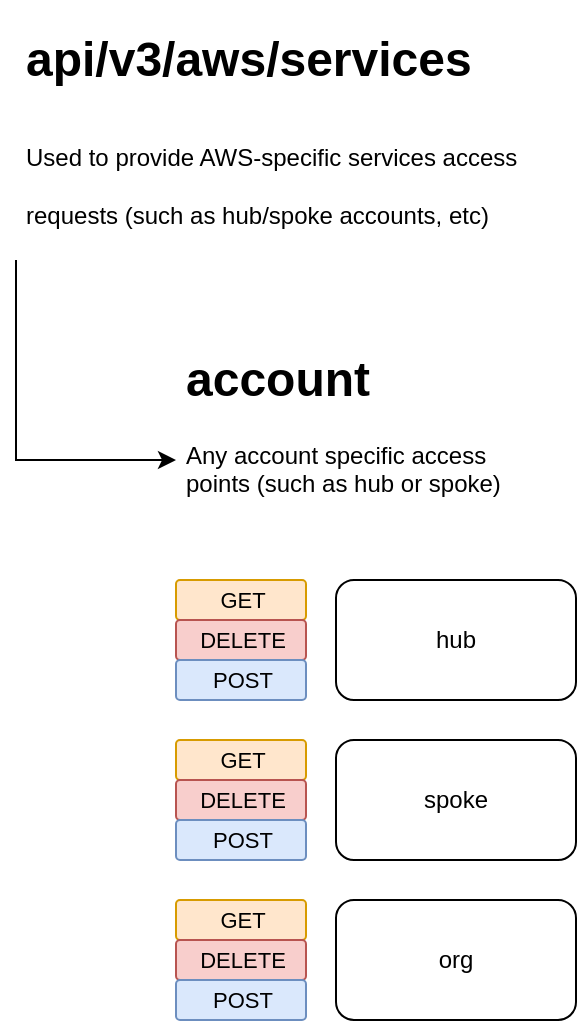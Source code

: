 <mxfile version="16.5.1" type="device" pages="2"><diagram id="aBAOTCT20ubYPuXhHohF" name="Account"><mxGraphModel dx="1102" dy="1025" grid="1" gridSize="10" guides="1" tooltips="1" connect="1" arrows="1" fold="1" page="1" pageScale="1" pageWidth="850" pageHeight="1100" math="0" shadow="0"><root><mxCell id="0"/><mxCell id="1" parent="0"/><mxCell id="qR4ugjnCy4-CtrwWdEsx-12" style="edgeStyle=orthogonalEdgeStyle;rounded=0;orthogonalLoop=1;jettySize=auto;html=1;exitX=0;exitY=1;exitDx=0;exitDy=0;entryX=0;entryY=0.5;entryDx=0;entryDy=0;" edge="1" parent="1" source="qR4ugjnCy4-CtrwWdEsx-8" target="qR4ugjnCy4-CtrwWdEsx-9"><mxGeometry relative="1" as="geometry"/></mxCell><mxCell id="qR4ugjnCy4-CtrwWdEsx-8" value="&lt;h1&gt;&lt;span&gt;api/v3/aws/services&lt;/span&gt;&lt;/h1&gt;&lt;h1&gt;&lt;span style=&quot;font-size: 12px ; font-weight: 400&quot;&gt;Used to provide AWS-specific services access requests (such as hub/spoke accounts, etc)&lt;/span&gt;&lt;/h1&gt;" style="text;html=1;strokeColor=none;fillColor=none;spacing=5;spacingTop=-20;whiteSpace=wrap;overflow=hidden;rounded=0;" vertex="1" parent="1"><mxGeometry x="40" y="40" width="270" height="120" as="geometry"/></mxCell><mxCell id="qR4ugjnCy4-CtrwWdEsx-9" value="&lt;h1&gt;account&lt;/h1&gt;&lt;p&gt;Any account specific access points (such as hub or spoke)&lt;/p&gt;" style="text;html=1;strokeColor=none;fillColor=none;spacing=5;spacingTop=-20;whiteSpace=wrap;overflow=hidden;rounded=0;" vertex="1" parent="1"><mxGeometry x="120" y="200" width="190" height="120" as="geometry"/></mxCell><mxCell id="qR4ugjnCy4-CtrwWdEsx-10" value="hub" style="rounded=1;whiteSpace=wrap;html=1;" vertex="1" parent="1"><mxGeometry x="200" y="320" width="120" height="60" as="geometry"/></mxCell><mxCell id="qR4ugjnCy4-CtrwWdEsx-11" value="GET" style="rounded=1;arcSize=10;fillColor=#ffe6cc;strokeColor=#d79b00;html=1;fontSize=11;align=center;fontStyle=0;fontSize=11;sketch=0;" vertex="1" parent="1"><mxGeometry x="120" y="320" width="65" height="20" as="geometry"/></mxCell><mxCell id="qR4ugjnCy4-CtrwWdEsx-13" value="spoke" style="rounded=1;whiteSpace=wrap;html=1;" vertex="1" parent="1"><mxGeometry x="200" y="400" width="120" height="60" as="geometry"/></mxCell><mxCell id="qR4ugjnCy4-CtrwWdEsx-16" value="DELETE" style="rounded=1;arcSize=10;fillColor=#f8cecc;strokeColor=#b85450;html=1;fontSize=11;align=center;fontStyle=0;fontSize=11;sketch=0;" vertex="1" parent="1"><mxGeometry x="120" y="340" width="65" height="20" as="geometry"/></mxCell><mxCell id="qR4ugjnCy4-CtrwWdEsx-17" value="POST" style="rounded=1;arcSize=10;fillColor=#dae8fc;strokeColor=#6c8ebf;html=1;fontSize=11;align=center;fontStyle=0;fontSize=11;sketch=0;" vertex="1" parent="1"><mxGeometry x="120" y="360" width="65" height="20" as="geometry"/></mxCell><mxCell id="qR4ugjnCy4-CtrwWdEsx-18" value="GET" style="rounded=1;arcSize=10;fillColor=#ffe6cc;strokeColor=#d79b00;html=1;fontSize=11;align=center;fontStyle=0;fontSize=11;sketch=0;" vertex="1" parent="1"><mxGeometry x="120" y="400" width="65" height="20" as="geometry"/></mxCell><mxCell id="qR4ugjnCy4-CtrwWdEsx-19" value="DELETE" style="rounded=1;arcSize=10;fillColor=#f8cecc;strokeColor=#b85450;html=1;fontSize=11;align=center;fontStyle=0;fontSize=11;sketch=0;" vertex="1" parent="1"><mxGeometry x="120" y="420" width="65" height="20" as="geometry"/></mxCell><mxCell id="qR4ugjnCy4-CtrwWdEsx-20" value="POST" style="rounded=1;arcSize=10;fillColor=#dae8fc;strokeColor=#6c8ebf;html=1;fontSize=11;align=center;fontStyle=0;fontSize=11;sketch=0;" vertex="1" parent="1"><mxGeometry x="120" y="440" width="65" height="20" as="geometry"/></mxCell><mxCell id="qR4ugjnCy4-CtrwWdEsx-22" value="org" style="rounded=1;whiteSpace=wrap;html=1;" vertex="1" parent="1"><mxGeometry x="200" y="480" width="120" height="60" as="geometry"/></mxCell><mxCell id="qR4ugjnCy4-CtrwWdEsx-23" value="GET" style="rounded=1;arcSize=10;fillColor=#ffe6cc;strokeColor=#d79b00;html=1;fontSize=11;align=center;fontStyle=0;fontSize=11;sketch=0;" vertex="1" parent="1"><mxGeometry x="120" y="480" width="65" height="20" as="geometry"/></mxCell><mxCell id="qR4ugjnCy4-CtrwWdEsx-24" value="DELETE" style="rounded=1;arcSize=10;fillColor=#f8cecc;strokeColor=#b85450;html=1;fontSize=11;align=center;fontStyle=0;fontSize=11;sketch=0;" vertex="1" parent="1"><mxGeometry x="120" y="500" width="65" height="20" as="geometry"/></mxCell><mxCell id="qR4ugjnCy4-CtrwWdEsx-25" value="POST" style="rounded=1;arcSize=10;fillColor=#dae8fc;strokeColor=#6c8ebf;html=1;fontSize=11;align=center;fontStyle=0;fontSize=11;sketch=0;" vertex="1" parent="1"><mxGeometry x="120" y="520" width="65" height="20" as="geometry"/></mxCell></root></mxGraphModel></diagram><diagram id="dx349vJYgpEiYjOZ5hwb" name="Role-Access"><mxGraphModel dx="1102" dy="1025" grid="1" gridSize="10" guides="1" tooltips="1" connect="1" arrows="1" fold="1" page="1" pageScale="1" pageWidth="850" pageHeight="1100" math="0" shadow="0"><root><mxCell id="PFQZ-ESV2N7jKUanfGsd-0"/><mxCell id="PFQZ-ESV2N7jKUanfGsd-1" parent="PFQZ-ESV2N7jKUanfGsd-0"/><mxCell id="zfHuFY_gkLHHPfcKGwfl-0" style="edgeStyle=orthogonalEdgeStyle;rounded=0;orthogonalLoop=1;jettySize=auto;html=1;exitX=0;exitY=1;exitDx=0;exitDy=0;entryX=0;entryY=0.5;entryDx=0;entryDy=0;" edge="1" parent="PFQZ-ESV2N7jKUanfGsd-1" source="zfHuFY_gkLHHPfcKGwfl-1" target="zfHuFY_gkLHHPfcKGwfl-2"><mxGeometry relative="1" as="geometry"/></mxCell><mxCell id="zfHuFY_gkLHHPfcKGwfl-1" value="&lt;h1&gt;&lt;span&gt;api/v3/aws/services&lt;/span&gt;&lt;/h1&gt;&lt;h1&gt;&lt;span style=&quot;font-size: 12px ; font-weight: 400&quot;&gt;Used to provide AWS-specific services access requests (such as hub/spoke accounts, etc)&lt;/span&gt;&lt;/h1&gt;" style="text;html=1;strokeColor=none;fillColor=none;spacing=5;spacingTop=-20;whiteSpace=wrap;overflow=hidden;rounded=0;" vertex="1" parent="PFQZ-ESV2N7jKUanfGsd-1"><mxGeometry x="40" y="40" width="270" height="120" as="geometry"/></mxCell><mxCell id="zfHuFY_gkLHHPfcKGwfl-2" value="&lt;h1&gt;role-access&lt;/h1&gt;&lt;p&gt;Adjust role access permissions&lt;/p&gt;" style="text;html=1;strokeColor=none;fillColor=none;spacing=5;spacingTop=-20;whiteSpace=wrap;overflow=hidden;rounded=0;" vertex="1" parent="PFQZ-ESV2N7jKUanfGsd-1"><mxGeometry x="120" y="200" width="190" height="70" as="geometry"/></mxCell><mxCell id="zfHuFY_gkLHHPfcKGwfl-3" value="enable" style="rounded=1;whiteSpace=wrap;html=1;" vertex="1" parent="PFQZ-ESV2N7jKUanfGsd-1"><mxGeometry x="280" y="420" width="120" height="60" as="geometry"/></mxCell><mxCell id="zfHuFY_gkLHHPfcKGwfl-7" value="POST" style="rounded=1;arcSize=10;fillColor=#dae8fc;strokeColor=#6c8ebf;html=1;fontSize=11;align=center;fontStyle=0;fontSize=11;sketch=0;" vertex="1" parent="PFQZ-ESV2N7jKUanfGsd-1"><mxGeometry x="200" y="460" width="65" height="20" as="geometry"/></mxCell><mxCell id="zfHuFY_gkLHHPfcKGwfl-15" value="disable" style="rounded=1;whiteSpace=wrap;html=1;" vertex="1" parent="PFQZ-ESV2N7jKUanfGsd-1"><mxGeometry x="280" y="500" width="120" height="60" as="geometry"/></mxCell><mxCell id="zfHuFY_gkLHHPfcKGwfl-16" value="POST" style="rounded=1;arcSize=10;fillColor=#dae8fc;strokeColor=#6c8ebf;html=1;fontSize=11;align=center;fontStyle=0;fontSize=11;sketch=0;" vertex="1" parent="PFQZ-ESV2N7jKUanfGsd-1"><mxGeometry x="200" y="540" width="65" height="20" as="geometry"/></mxCell><mxCell id="zfHuFY_gkLHHPfcKGwfl-17" style="edgeStyle=orthogonalEdgeStyle;rounded=0;orthogonalLoop=1;jettySize=auto;html=1;exitX=0;exitY=1;exitDx=0;exitDy=0;entryX=0;entryY=0.5;entryDx=0;entryDy=0;" edge="1" parent="PFQZ-ESV2N7jKUanfGsd-1" target="zfHuFY_gkLHHPfcKGwfl-18" source="zfHuFY_gkLHHPfcKGwfl-2"><mxGeometry relative="1" as="geometry"><mxPoint x="120" y="290" as="sourcePoint"/></mxGeometry></mxCell><mxCell id="zfHuFY_gkLHHPfcKGwfl-18" value="&lt;h1&gt;credential-brokering&lt;/h1&gt;&lt;p&gt;Adjust role access permissions&lt;/p&gt;" style="text;html=1;strokeColor=none;fillColor=none;spacing=5;spacingTop=-20;whiteSpace=wrap;overflow=hidden;rounded=0;" vertex="1" parent="PFQZ-ESV2N7jKUanfGsd-1"><mxGeometry x="200" y="320" width="280" height="120" as="geometry"/></mxCell></root></mxGraphModel></diagram></mxfile>